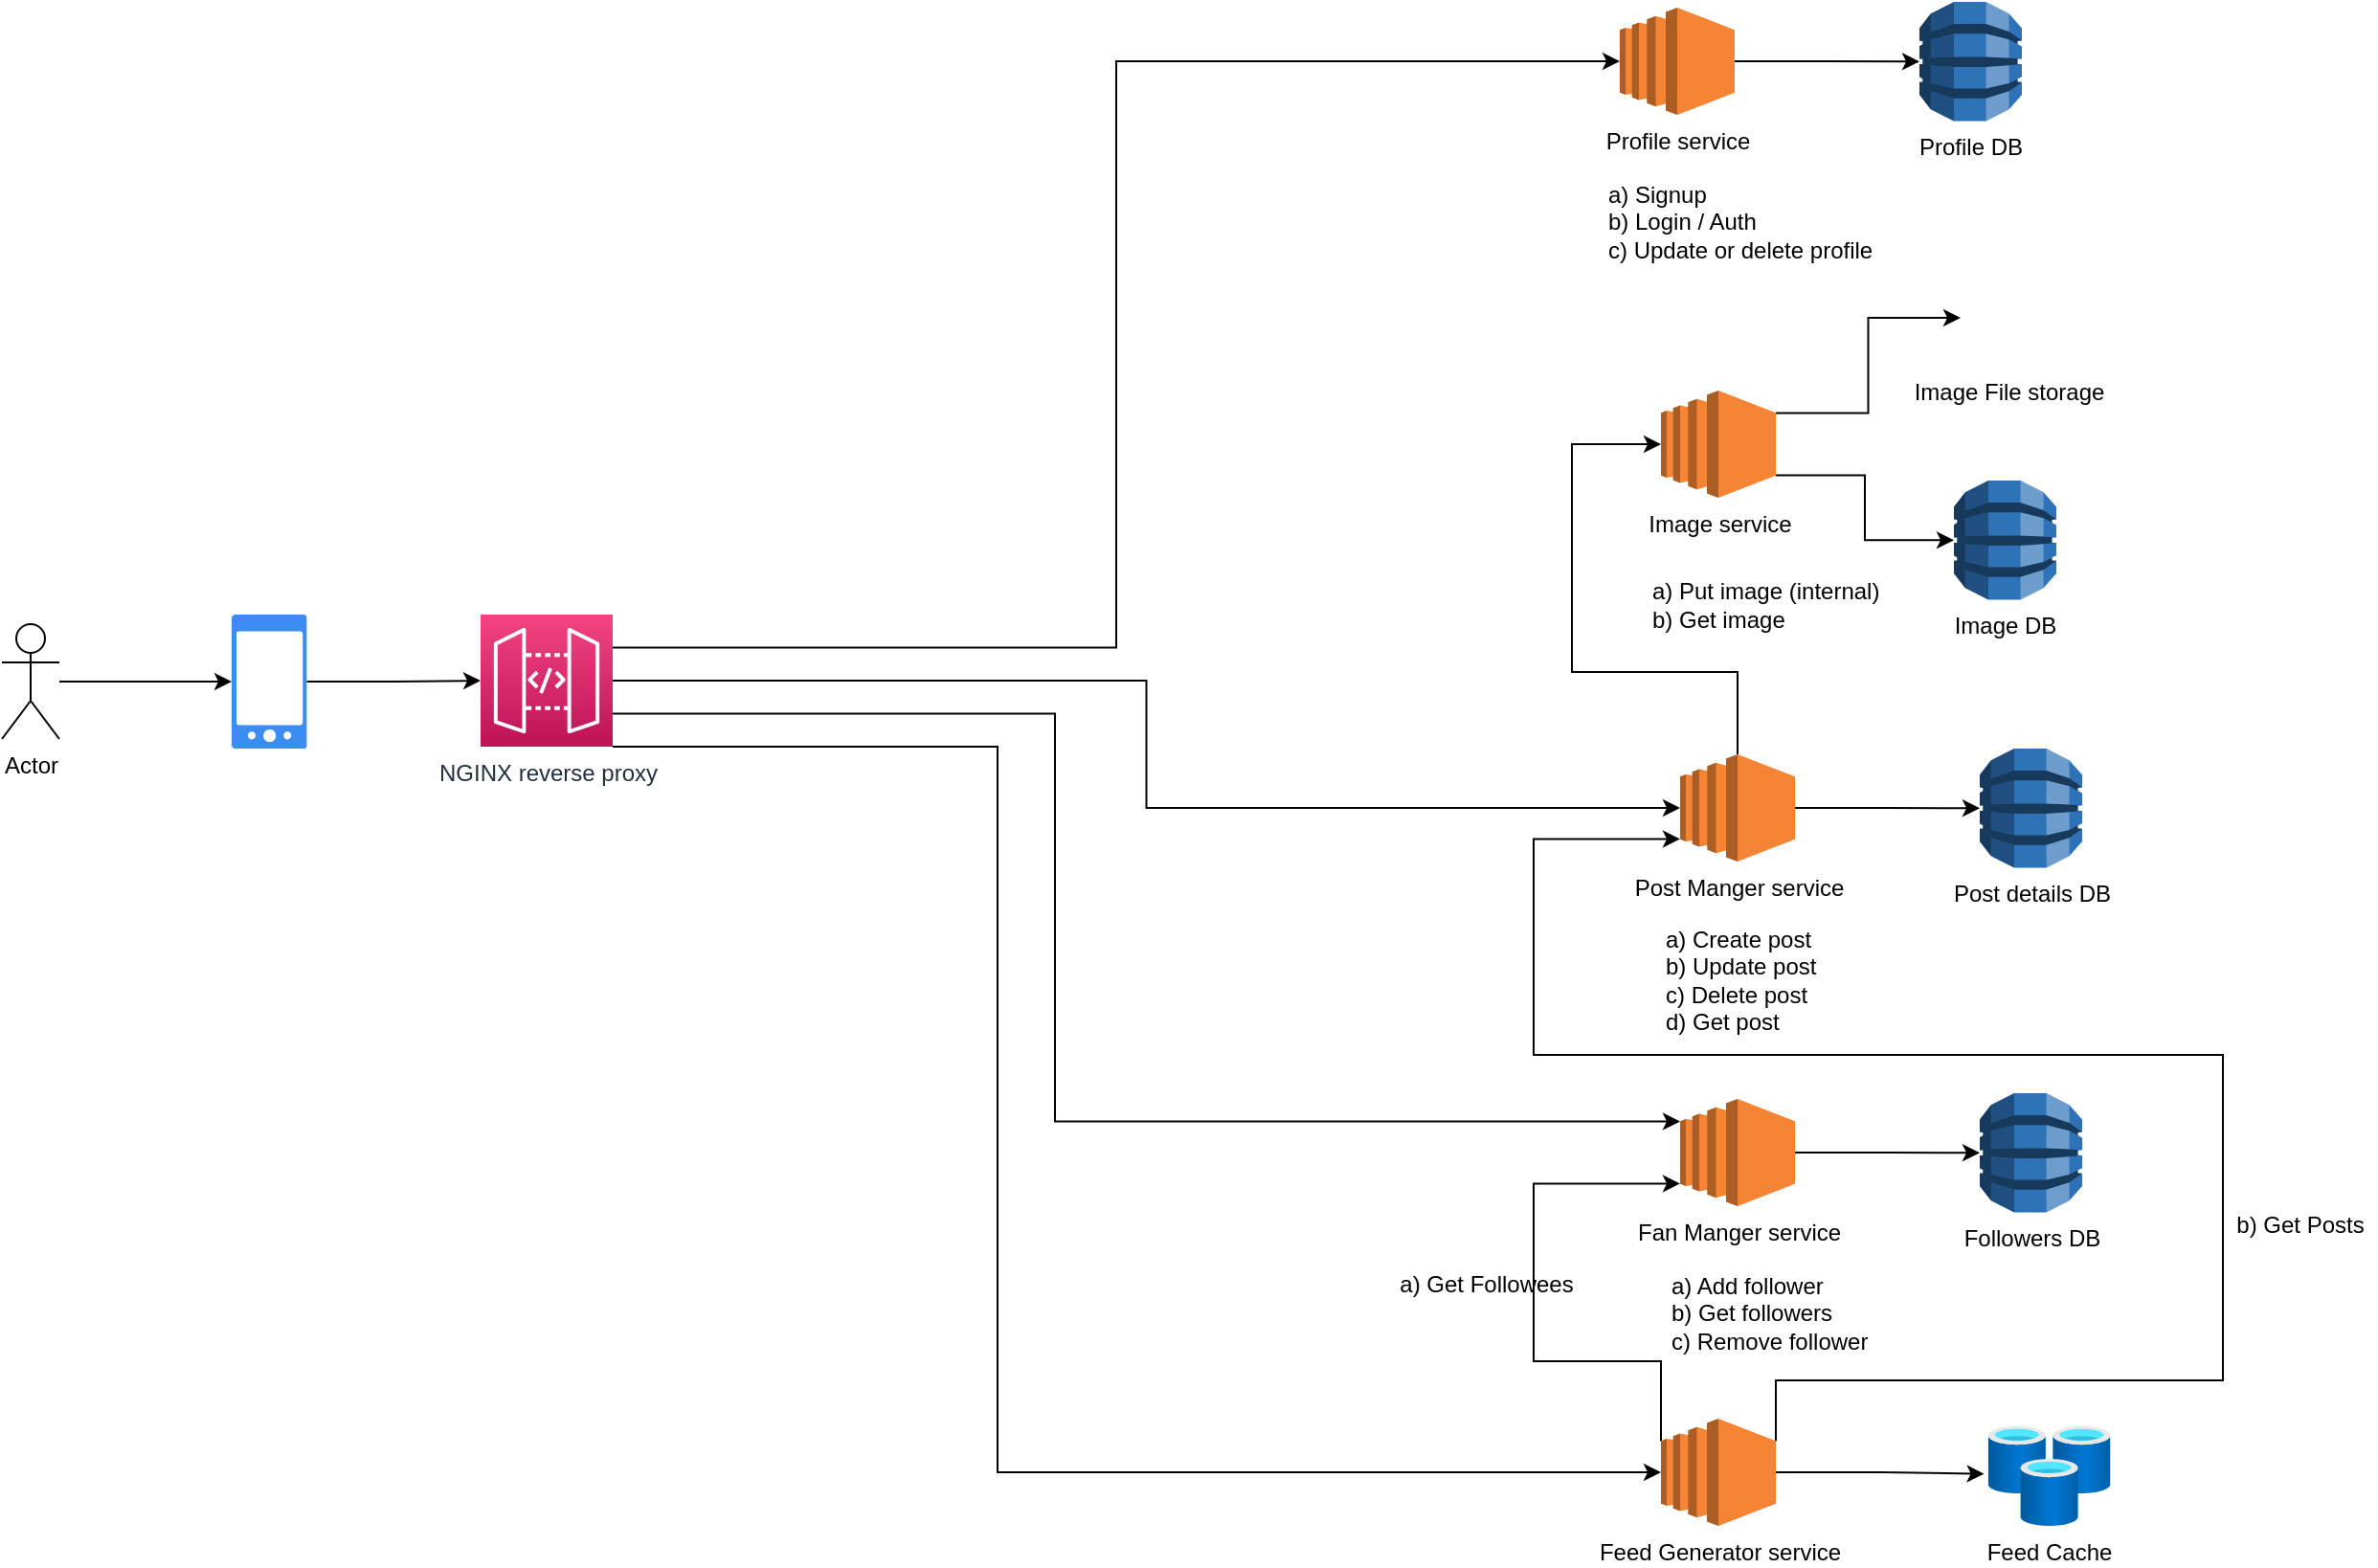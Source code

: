 <mxfile version="14.9.1" type="device"><diagram id="LeqkVlGZ8n6Elw0E-4c6" name="Page-1"><mxGraphModel dx="1989" dy="1155" grid="1" gridSize="10" guides="1" tooltips="1" connect="1" arrows="1" fold="1" page="1" pageScale="1" pageWidth="850" pageHeight="1100" math="0" shadow="0"><root><mxCell id="0"/><mxCell id="1" parent="0"/><mxCell id="y6qTxzmetr-nvoD6Br_0-3" value="" style="edgeStyle=orthogonalEdgeStyle;rounded=0;orthogonalLoop=1;jettySize=auto;html=1;" edge="1" parent="1" source="y6qTxzmetr-nvoD6Br_0-1" target="y6qTxzmetr-nvoD6Br_0-2"><mxGeometry relative="1" as="geometry"/></mxCell><mxCell id="y6qTxzmetr-nvoD6Br_0-1" value="Actor" style="shape=umlActor;verticalLabelPosition=bottom;verticalAlign=top;html=1;outlineConnect=0;" vertex="1" parent="1"><mxGeometry x="50" y="375" width="30" height="60" as="geometry"/></mxCell><mxCell id="y6qTxzmetr-nvoD6Br_0-7" value="" style="edgeStyle=orthogonalEdgeStyle;rounded=0;orthogonalLoop=1;jettySize=auto;html=1;entryX=0;entryY=0.5;entryDx=0;entryDy=0;entryPerimeter=0;" edge="1" parent="1" source="y6qTxzmetr-nvoD6Br_0-2" target="y6qTxzmetr-nvoD6Br_0-5"><mxGeometry relative="1" as="geometry"><mxPoint x="306" y="405" as="targetPoint"/></mxGeometry></mxCell><mxCell id="y6qTxzmetr-nvoD6Br_0-2" value="" style="html=1;aspect=fixed;strokeColor=none;shadow=0;align=center;verticalAlign=top;fillColor=#3B8DF1;shape=mxgraph.gcp2.phone_android" vertex="1" parent="1"><mxGeometry x="170" y="370" width="39.2" height="70" as="geometry"/></mxCell><mxCell id="y6qTxzmetr-nvoD6Br_0-34" value="" style="edgeStyle=orthogonalEdgeStyle;rounded=0;orthogonalLoop=1;jettySize=auto;html=1;entryX=0;entryY=0.5;entryDx=0;entryDy=0;entryPerimeter=0;exitX=1;exitY=0.25;exitDx=0;exitDy=0;exitPerimeter=0;" edge="1" parent="1" source="y6qTxzmetr-nvoD6Br_0-5" target="y6qTxzmetr-nvoD6Br_0-8"><mxGeometry relative="1" as="geometry"><mxPoint x="459" y="249.5" as="targetPoint"/></mxGeometry></mxCell><mxCell id="y6qTxzmetr-nvoD6Br_0-46" value="" style="edgeStyle=orthogonalEdgeStyle;rounded=0;orthogonalLoop=1;jettySize=auto;html=1;entryX=0;entryY=0.5;entryDx=0;entryDy=0;entryPerimeter=0;" edge="1" parent="1" source="y6qTxzmetr-nvoD6Br_0-5" target="y6qTxzmetr-nvoD6Br_0-31"><mxGeometry relative="1" as="geometry"><mxPoint x="459" y="249.5" as="targetPoint"/></mxGeometry></mxCell><mxCell id="y6qTxzmetr-nvoD6Br_0-54" value="" style="edgeStyle=orthogonalEdgeStyle;rounded=0;orthogonalLoop=1;jettySize=auto;html=1;entryX=0;entryY=0.21;entryDx=0;entryDy=0;entryPerimeter=0;exitX=1;exitY=0.75;exitDx=0;exitDy=0;exitPerimeter=0;" edge="1" parent="1" source="y6qTxzmetr-nvoD6Br_0-5" target="y6qTxzmetr-nvoD6Br_0-50"><mxGeometry relative="1" as="geometry"><mxPoint x="344.5" y="364" as="targetPoint"/><Array as="points"><mxPoint x="600" y="422"/><mxPoint x="600" y="635"/></Array></mxGeometry></mxCell><mxCell id="y6qTxzmetr-nvoD6Br_0-61" value="" style="edgeStyle=orthogonalEdgeStyle;rounded=0;orthogonalLoop=1;jettySize=auto;html=1;entryX=0;entryY=0.5;entryDx=0;entryDy=0;entryPerimeter=0;exitX=1;exitY=1;exitDx=0;exitDy=0;exitPerimeter=0;" edge="1" parent="1" source="y6qTxzmetr-nvoD6Br_0-5" target="y6qTxzmetr-nvoD6Br_0-56"><mxGeometry relative="1" as="geometry"><mxPoint x="334.5" y="519" as="targetPoint"/><Array as="points"><mxPoint x="570" y="439"/><mxPoint x="570" y="818"/></Array></mxGeometry></mxCell><mxCell id="y6qTxzmetr-nvoD6Br_0-5" value="NGINX reverse proxy" style="points=[[0,0,0],[0.25,0,0],[0.5,0,0],[0.75,0,0],[1,0,0],[0,1,0],[0.25,1,0],[0.5,1,0],[0.75,1,0],[1,1,0],[0,0.25,0],[0,0.5,0],[0,0.75,0],[1,0.25,0],[1,0.5,0],[1,0.75,0]];outlineConnect=0;fontColor=#232F3E;gradientColor=#F34482;gradientDirection=north;fillColor=#BC1356;strokeColor=#ffffff;dashed=0;verticalLabelPosition=bottom;verticalAlign=top;align=center;html=1;fontSize=12;fontStyle=0;aspect=fixed;shape=mxgraph.aws4.resourceIcon;resIcon=mxgraph.aws4.api_gateway;" vertex="1" parent="1"><mxGeometry x="300" y="370" width="69" height="69" as="geometry"/></mxCell><mxCell id="y6qTxzmetr-nvoD6Br_0-13" value="" style="edgeStyle=orthogonalEdgeStyle;rounded=0;orthogonalLoop=1;jettySize=auto;html=1;entryX=0;entryY=0.5;entryDx=0;entryDy=0;entryPerimeter=0;" edge="1" parent="1" source="y6qTxzmetr-nvoD6Br_0-8" target="y6qTxzmetr-nvoD6Br_0-28"><mxGeometry relative="1" as="geometry"><mxPoint x="1145" y="99.5" as="targetPoint"/></mxGeometry></mxCell><mxCell id="y6qTxzmetr-nvoD6Br_0-8" value="&lt;div&gt;Profile service&lt;/div&gt;&lt;div&gt;&lt;br&gt;&lt;/div&gt;" style="outlineConnect=0;dashed=0;verticalLabelPosition=bottom;verticalAlign=top;align=center;html=1;shape=mxgraph.aws3.ec2;fillColor=#F58534;gradientColor=none;" vertex="1" parent="1"><mxGeometry x="895" y="53" width="60" height="56" as="geometry"/></mxCell><mxCell id="y6qTxzmetr-nvoD6Br_0-10" value="&lt;div&gt;a) Signup&lt;/div&gt;&lt;div&gt;b) Login / Auth&lt;br&gt;&lt;/div&gt;&lt;div&gt;c) Update or delete profile&lt;br&gt;&lt;/div&gt;" style="text;html=1;align=left;verticalAlign=middle;resizable=0;points=[];autosize=1;strokeColor=none;" vertex="1" parent="1"><mxGeometry x="886.5" y="140" width="150" height="50" as="geometry"/></mxCell><mxCell id="y6qTxzmetr-nvoD6Br_0-16" value="&lt;div&gt;a) Put image (internal)&lt;br&gt;&lt;/div&gt;&lt;div&gt;b) Get image&lt;/div&gt;" style="text;html=1;align=left;verticalAlign=middle;resizable=0;points=[];autosize=1;strokeColor=none;" vertex="1" parent="1"><mxGeometry x="910" y="350" width="130" height="30" as="geometry"/></mxCell><mxCell id="y6qTxzmetr-nvoD6Br_0-28" value="Profile DB" style="outlineConnect=0;dashed=0;verticalLabelPosition=bottom;verticalAlign=top;align=center;html=1;shape=mxgraph.aws3.dynamo_db;fillColor=#2E73B8;gradientColor=none;" vertex="1" parent="1"><mxGeometry x="1051.5" y="50" width="53.5" height="62.25" as="geometry"/></mxCell><mxCell id="y6qTxzmetr-nvoD6Br_0-30" value="" style="edgeStyle=orthogonalEdgeStyle;rounded=0;orthogonalLoop=1;jettySize=auto;html=1;entryX=0;entryY=0.5;entryDx=0;entryDy=0;entryPerimeter=0;" edge="1" parent="1" source="y6qTxzmetr-nvoD6Br_0-31" target="y6qTxzmetr-nvoD6Br_0-32"><mxGeometry relative="1" as="geometry"><mxPoint x="1176.5" y="489.5" as="targetPoint"/></mxGeometry></mxCell><mxCell id="y6qTxzmetr-nvoD6Br_0-48" value="" style="edgeStyle=orthogonalEdgeStyle;rounded=0;orthogonalLoop=1;jettySize=auto;html=1;entryX=0;entryY=0.5;entryDx=0;entryDy=0;entryPerimeter=0;" edge="1" parent="1" source="y6qTxzmetr-nvoD6Br_0-31" target="y6qTxzmetr-nvoD6Br_0-36"><mxGeometry relative="1" as="geometry"><Array as="points"><mxPoint x="957" y="400"/><mxPoint x="870" y="400"/><mxPoint x="870" y="281"/></Array></mxGeometry></mxCell><mxCell id="y6qTxzmetr-nvoD6Br_0-31" value="Post Manger service&lt;div&gt;&lt;br&gt;&lt;/div&gt;" style="outlineConnect=0;dashed=0;verticalLabelPosition=bottom;verticalAlign=top;align=center;html=1;shape=mxgraph.aws3.ec2;fillColor=#F58534;gradientColor=none;" vertex="1" parent="1"><mxGeometry x="926.5" y="443" width="60" height="56" as="geometry"/></mxCell><mxCell id="y6qTxzmetr-nvoD6Br_0-32" value="Post details DB" style="outlineConnect=0;dashed=0;verticalLabelPosition=bottom;verticalAlign=top;align=center;html=1;shape=mxgraph.aws3.dynamo_db;fillColor=#2E73B8;gradientColor=none;" vertex="1" parent="1"><mxGeometry x="1083" y="440" width="53.5" height="62.25" as="geometry"/></mxCell><mxCell id="y6qTxzmetr-nvoD6Br_0-35" value="" style="edgeStyle=orthogonalEdgeStyle;rounded=0;orthogonalLoop=1;jettySize=auto;html=1;entryX=0;entryY=0.5;entryDx=0;entryDy=0;entryPerimeter=0;exitX=1;exitY=0.79;exitDx=0;exitDy=0;exitPerimeter=0;" edge="1" parent="1" source="y6qTxzmetr-nvoD6Br_0-36" target="y6qTxzmetr-nvoD6Br_0-38"><mxGeometry relative="1" as="geometry"><mxPoint x="1166.5" y="299.5" as="targetPoint"/></mxGeometry></mxCell><mxCell id="y6qTxzmetr-nvoD6Br_0-42" value="" style="edgeStyle=orthogonalEdgeStyle;rounded=0;orthogonalLoop=1;jettySize=auto;html=1;entryX=0;entryY=0.5;entryDx=0;entryDy=0;exitX=1;exitY=0.21;exitDx=0;exitDy=0;exitPerimeter=0;" edge="1" parent="1" source="y6qTxzmetr-nvoD6Br_0-36" target="y6qTxzmetr-nvoD6Br_0-40"><mxGeometry relative="1" as="geometry"/></mxCell><mxCell id="y6qTxzmetr-nvoD6Br_0-36" value="Image service&lt;div&gt;&lt;br&gt;&lt;/div&gt;" style="outlineConnect=0;dashed=0;verticalLabelPosition=bottom;verticalAlign=top;align=center;html=1;shape=mxgraph.aws3.ec2;fillColor=#F58534;gradientColor=none;" vertex="1" parent="1"><mxGeometry x="916.5" y="253" width="60" height="56" as="geometry"/></mxCell><mxCell id="y6qTxzmetr-nvoD6Br_0-38" value="Image DB" style="outlineConnect=0;dashed=0;verticalLabelPosition=bottom;verticalAlign=top;align=center;html=1;shape=mxgraph.aws3.dynamo_db;fillColor=#2E73B8;gradientColor=none;" vertex="1" parent="1"><mxGeometry x="1069.5" y="300" width="53.5" height="62.25" as="geometry"/></mxCell><mxCell id="y6qTxzmetr-nvoD6Br_0-40" value="&lt;div&gt;Image File storage&lt;/div&gt;" style="shape=image;html=1;verticalAlign=top;verticalLabelPosition=bottom;labelBackgroundColor=#ffffff;imageAspect=0;aspect=fixed;image=https://cdn0.iconfinder.com/data/icons/business-collection-2027/59/record-128.png" vertex="1" parent="1"><mxGeometry x="1073" y="190" width="50" height="50" as="geometry"/></mxCell><mxCell id="y6qTxzmetr-nvoD6Br_0-47" value="&lt;div&gt;a) Create post&lt;/div&gt;&lt;div&gt;b) Update post&lt;/div&gt;&lt;div&gt;c) Delete post&lt;/div&gt;&lt;div&gt;d) Get post&lt;br&gt;&lt;/div&gt;" style="text;html=1;align=left;verticalAlign=middle;resizable=0;points=[];autosize=1;strokeColor=none;" vertex="1" parent="1"><mxGeometry x="916.5" y="531.12" width="90" height="60" as="geometry"/></mxCell><mxCell id="y6qTxzmetr-nvoD6Br_0-49" value="" style="edgeStyle=orthogonalEdgeStyle;rounded=0;orthogonalLoop=1;jettySize=auto;html=1;entryX=0;entryY=0.5;entryDx=0;entryDy=0;entryPerimeter=0;" edge="1" parent="1" source="y6qTxzmetr-nvoD6Br_0-50" target="y6qTxzmetr-nvoD6Br_0-51"><mxGeometry relative="1" as="geometry"><mxPoint x="1176.5" y="669.5" as="targetPoint"/></mxGeometry></mxCell><mxCell id="y6qTxzmetr-nvoD6Br_0-50" value="Fan Manger service&lt;div&gt;&lt;br&gt;&lt;/div&gt;" style="outlineConnect=0;dashed=0;verticalLabelPosition=bottom;verticalAlign=top;align=center;html=1;shape=mxgraph.aws3.ec2;fillColor=#F58534;gradientColor=none;" vertex="1" parent="1"><mxGeometry x="926.5" y="623" width="60" height="56" as="geometry"/></mxCell><mxCell id="y6qTxzmetr-nvoD6Br_0-51" value="Followers DB" style="outlineConnect=0;dashed=0;verticalLabelPosition=bottom;verticalAlign=top;align=center;html=1;shape=mxgraph.aws3.dynamo_db;fillColor=#2E73B8;gradientColor=none;" vertex="1" parent="1"><mxGeometry x="1083" y="620" width="53.5" height="62.25" as="geometry"/></mxCell><mxCell id="y6qTxzmetr-nvoD6Br_0-52" value="&lt;div&gt;a) Add follower&lt;/div&gt;&lt;div&gt;b) Get followers&lt;/div&gt;&lt;div&gt;c) Remove follower&lt;br&gt;&lt;/div&gt;" style="text;html=1;align=left;verticalAlign=middle;resizable=0;points=[];autosize=1;strokeColor=none;" vertex="1" parent="1"><mxGeometry x="920" y="710" width="120" height="50" as="geometry"/></mxCell><mxCell id="y6qTxzmetr-nvoD6Br_0-55" value="" style="edgeStyle=orthogonalEdgeStyle;rounded=0;orthogonalLoop=1;jettySize=auto;html=1;entryX=-0.031;entryY=0.478;entryDx=0;entryDy=0;entryPerimeter=0;" edge="1" parent="1" source="y6qTxzmetr-nvoD6Br_0-56" target="y6qTxzmetr-nvoD6Br_0-59"><mxGeometry relative="1" as="geometry"><mxPoint x="1073.0" y="818.125" as="targetPoint"/></mxGeometry></mxCell><mxCell id="y6qTxzmetr-nvoD6Br_0-65" value="" style="edgeStyle=orthogonalEdgeStyle;rounded=0;orthogonalLoop=1;jettySize=auto;html=1;entryX=0;entryY=0.79;entryDx=0;entryDy=0;entryPerimeter=0;exitX=0;exitY=0.21;exitDx=0;exitDy=0;exitPerimeter=0;" edge="1" parent="1" source="y6qTxzmetr-nvoD6Br_0-56" target="y6qTxzmetr-nvoD6Br_0-50"><mxGeometry relative="1" as="geometry"><Array as="points"><mxPoint x="917" y="760"/><mxPoint x="850" y="760"/><mxPoint x="850" y="667"/></Array></mxGeometry></mxCell><mxCell id="y6qTxzmetr-nvoD6Br_0-66" value="" style="edgeStyle=orthogonalEdgeStyle;rounded=0;orthogonalLoop=1;jettySize=auto;html=1;entryX=0;entryY=0.79;entryDx=0;entryDy=0;entryPerimeter=0;exitX=1;exitY=0.21;exitDx=0;exitDy=0;exitPerimeter=0;" edge="1" parent="1" source="y6qTxzmetr-nvoD6Br_0-56" target="y6qTxzmetr-nvoD6Br_0-31"><mxGeometry relative="1" as="geometry"><Array as="points"><mxPoint x="977" y="770"/><mxPoint x="1210" y="770"/><mxPoint x="1210" y="600"/><mxPoint x="850" y="600"/><mxPoint x="850" y="487"/></Array></mxGeometry></mxCell><mxCell id="y6qTxzmetr-nvoD6Br_0-56" value="Feed Generator service" style="outlineConnect=0;dashed=0;verticalLabelPosition=bottom;verticalAlign=top;align=center;html=1;shape=mxgraph.aws3.ec2;fillColor=#F58534;gradientColor=none;" vertex="1" parent="1"><mxGeometry x="916.5" y="790" width="60" height="56" as="geometry"/></mxCell><mxCell id="y6qTxzmetr-nvoD6Br_0-59" value="Feed Cache" style="aspect=fixed;html=1;points=[];align=center;image;fontSize=12;image=img/lib/azure2/databases/Cache_Redis.svg;" vertex="1" parent="1"><mxGeometry x="1087.3" y="794" width="64" height="52" as="geometry"/></mxCell><mxCell id="y6qTxzmetr-nvoD6Br_0-63" value="a) Get Followees" style="text;html=1;align=center;verticalAlign=middle;resizable=0;points=[];autosize=1;strokeColor=none;" vertex="1" parent="1"><mxGeometry x="770" y="710" width="110" height="20" as="geometry"/></mxCell><mxCell id="y6qTxzmetr-nvoD6Br_0-67" value="b) Get Posts" style="text;html=1;align=center;verticalAlign=middle;resizable=0;points=[];autosize=1;strokeColor=none;" vertex="1" parent="1"><mxGeometry x="1210" y="679" width="80" height="20" as="geometry"/></mxCell></root></mxGraphModel></diagram></mxfile>